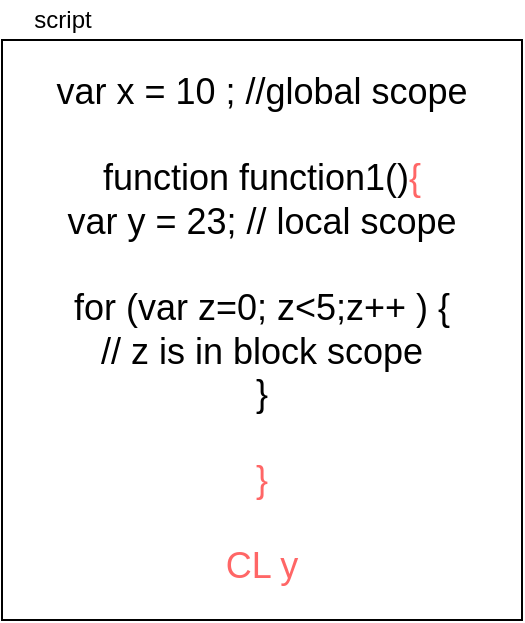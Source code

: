 <mxfile>
    <diagram id="kkNaMmxd2jnipJOGTaId" name="Page-1">
        <mxGraphModel dx="479" dy="328" grid="1" gridSize="10" guides="1" tooltips="1" connect="1" arrows="1" fold="1" page="1" pageScale="1" pageWidth="850" pageHeight="1100" math="0" shadow="0">
            <root>
                <mxCell id="0"/>
                <mxCell id="1" parent="0"/>
                <mxCell id="2" value="&lt;font&gt;&lt;font style=&quot;font-size: 18px&quot;&gt;&lt;font&gt;&lt;font&gt;var x = 10 ; //global scope&lt;br&gt;&lt;/font&gt;&lt;br&gt;function function1()&lt;font color=&quot;#ff6666&quot;&gt;{&lt;/font&gt;&lt;br&gt;var y = 23; // local scope&lt;br&gt;&lt;br&gt;for (var z=0; z&amp;lt;5;z++ ) {&lt;br&gt;// z is in block scope&lt;br&gt;}&lt;br&gt;&lt;br&gt;&lt;font color=&quot;#ff6666&quot;&gt;}&lt;br&gt;&lt;/font&gt;&lt;/font&gt;&lt;br&gt;&lt;font color=&quot;#ff6666&quot;&gt;CL y&lt;/font&gt;&lt;/font&gt;&lt;br&gt;&lt;/font&gt;" style="rounded=0;whiteSpace=wrap;html=1;" vertex="1" parent="1">
                    <mxGeometry x="150" y="30" width="260" height="290" as="geometry"/>
                </mxCell>
                <mxCell id="3" value="script" style="text;html=1;align=center;verticalAlign=middle;resizable=0;points=[];autosize=1;strokeColor=none;fillColor=none;" vertex="1" parent="1">
                    <mxGeometry x="160" y="10" width="40" height="20" as="geometry"/>
                </mxCell>
            </root>
        </mxGraphModel>
    </diagram>
    <diagram id="KmbM60oI5zKQF-fWyJnv" name="Page-2">
        <mxGraphModel dx="479" dy="328" grid="1" gridSize="10" guides="1" tooltips="1" connect="1" arrows="1" fold="1" page="1" pageScale="1" pageWidth="850" pageHeight="1100" math="0" shadow="0">
            <root>
                <mxCell id="P5P--9TO1sGHWQ_elIJA-0"/>
                <mxCell id="P5P--9TO1sGHWQ_elIJA-1" parent="P5P--9TO1sGHWQ_elIJA-0"/>
                <mxCell id="P5P--9TO1sGHWQ_elIJA-6" style="edgeStyle=none;html=1;fontSize=18;fontColor=#FF6666;entryX=0;entryY=0.5;entryDx=0;entryDy=0;" edge="1" parent="P5P--9TO1sGHWQ_elIJA-1" source="P5P--9TO1sGHWQ_elIJA-2" target="P5P--9TO1sGHWQ_elIJA-5">
                    <mxGeometry relative="1" as="geometry"/>
                </mxCell>
                <mxCell id="P5P--9TO1sGHWQ_elIJA-2" value="z" style="text;html=1;align=center;verticalAlign=middle;resizable=0;points=[];autosize=1;strokeColor=none;fillColor=none;fontSize=18;fontColor=#FF6666;" vertex="1" parent="P5P--9TO1sGHWQ_elIJA-1">
                    <mxGeometry x="50" y="15" width="20" height="30" as="geometry"/>
                </mxCell>
                <mxCell id="P5P--9TO1sGHWQ_elIJA-3" value="&quot;hello&quot;" style="ellipse;whiteSpace=wrap;html=1;fontSize=18;fontColor=#FF6666;" vertex="1" parent="P5P--9TO1sGHWQ_elIJA-1">
                    <mxGeometry x="120" y="15" width="120" height="80" as="geometry"/>
                </mxCell>
                <mxCell id="P5P--9TO1sGHWQ_elIJA-4" value="&lt;div style=&quot;color: rgb(0, 0, 0); background-color: rgb(255, 255, 255); font-family: consolas, &amp;quot;courier new&amp;quot;, monospace; font-weight: normal; font-size: 14px; line-height: 19px;&quot;&gt;&lt;div&gt;&lt;span style=&quot;color: #2a00ff&quot;&gt;z&lt;/span&gt;&lt;span style=&quot;color: #333333&quot;&gt;.&lt;/span&gt;&lt;span style=&quot;color: #000000 ; font-weight: bold&quot;&gt;toUpperCase&lt;/span&gt;&lt;span style=&quot;color: #000000&quot;&gt;()&lt;/span&gt;&lt;/div&gt;&lt;/div&gt;" style="text;whiteSpace=wrap;html=1;fontSize=18;fontColor=#FF6666;" vertex="1" parent="P5P--9TO1sGHWQ_elIJA-1">
                    <mxGeometry x="60" y="190" width="140" height="30" as="geometry"/>
                </mxCell>
                <mxCell id="P5P--9TO1sGHWQ_elIJA-5" value="&quot;HELLO&quot;" style="ellipse;whiteSpace=wrap;html=1;fontSize=18;fontColor=#FF6666;" vertex="1" parent="P5P--9TO1sGHWQ_elIJA-1">
                    <mxGeometry x="230" y="150" width="120" height="80" as="geometry"/>
                </mxCell>
            </root>
        </mxGraphModel>
    </diagram>
    <diagram id="o92fp-itadBycVMKJEMV" name="const on user defined objects">
        <mxGraphModel dx="479" dy="328" grid="1" gridSize="10" guides="1" tooltips="1" connect="1" arrows="1" fold="1" page="1" pageScale="1" pageWidth="850" pageHeight="1100" math="0" shadow="0">
            <root>
                <mxCell id="wIgiS6l8yLvDo57Ogp7x-0"/>
                <mxCell id="wIgiS6l8yLvDo57Ogp7x-1" parent="wIgiS6l8yLvDo57Ogp7x-0"/>
                <mxCell id="wIgiS6l8yLvDo57Ogp7x-2" value="name:&quot;Bala&quot;" style="ellipse;whiteSpace=wrap;html=1;fontSize=18;fontColor=#FF6666;" vertex="1" parent="wIgiS6l8yLvDo57Ogp7x-1">
                    <mxGeometry x="210" y="10" width="140" height="90" as="geometry"/>
                </mxCell>
                <mxCell id="wIgiS6l8yLvDo57Ogp7x-5" style="edgeStyle=none;html=1;fontSize=18;fontColor=#FF6666;" edge="1" parent="wIgiS6l8yLvDo57Ogp7x-1" source="wIgiS6l8yLvDo57Ogp7x-3" target="wIgiS6l8yLvDo57Ogp7x-2">
                    <mxGeometry relative="1" as="geometry"/>
                </mxCell>
                <mxCell id="wIgiS6l8yLvDo57Ogp7x-3" value="p" style="text;html=1;align=center;verticalAlign=middle;resizable=0;points=[];autosize=1;strokeColor=none;fillColor=none;fontSize=18;fontColor=#FF6666;" vertex="1" parent="wIgiS6l8yLvDo57Ogp7x-1">
                    <mxGeometry x="35" y="25" width="30" height="30" as="geometry"/>
                </mxCell>
                <mxCell id="wIgiS6l8yLvDo57Ogp7x-4" value="&lt;div style=&quot;color: rgb(0, 0, 0); background-color: rgb(255, 255, 255); font-family: consolas, &amp;quot;courier new&amp;quot;, monospace; font-weight: normal; font-size: 14px; line-height: 19px;&quot;&gt;&lt;div&gt;&lt;span style=&quot;color: #2a00ff&quot;&gt;p&lt;/span&gt;&lt;span style=&quot;color: #000000&quot;&gt;.&lt;/span&gt;&lt;span style=&quot;color: #333333&quot;&gt;name&lt;/span&gt;&lt;span style=&quot;color: #000000&quot;&gt;=&lt;/span&gt;&lt;span style=&quot;color: #2a00ff&quot;&gt;&quot;Bala&quot;&lt;/span&gt;&lt;/div&gt;&lt;/div&gt;" style="text;whiteSpace=wrap;html=1;fontSize=18;fontColor=#FF6666;" vertex="1" parent="wIgiS6l8yLvDo57Ogp7x-1">
                    <mxGeometry x="35" y="190" width="130" height="30" as="geometry"/>
                </mxCell>
                <mxCell id="4hKyrQgQqduJGs174ohf-0" value="&lt;strike&gt;p = new Person()&lt;/strike&gt;" style="text;html=1;align=center;verticalAlign=middle;resizable=0;points=[];autosize=1;strokeColor=none;fillColor=none;fontSize=18;fontColor=#FF6666;" vertex="1" parent="wIgiS6l8yLvDo57Ogp7x-1">
                    <mxGeometry x="35" y="265" width="150" height="30" as="geometry"/>
                </mxCell>
                <mxCell id="4hKyrQgQqduJGs174ohf-1" value="name:&quot;Prakash&quot;" style="ellipse;whiteSpace=wrap;html=1;fontSize=18;fontColor=#FF6666;" vertex="1" parent="wIgiS6l8yLvDo57Ogp7x-1">
                    <mxGeometry x="270" y="220" width="120" height="80" as="geometry"/>
                </mxCell>
            </root>
        </mxGraphModel>
    </diagram>
</mxfile>